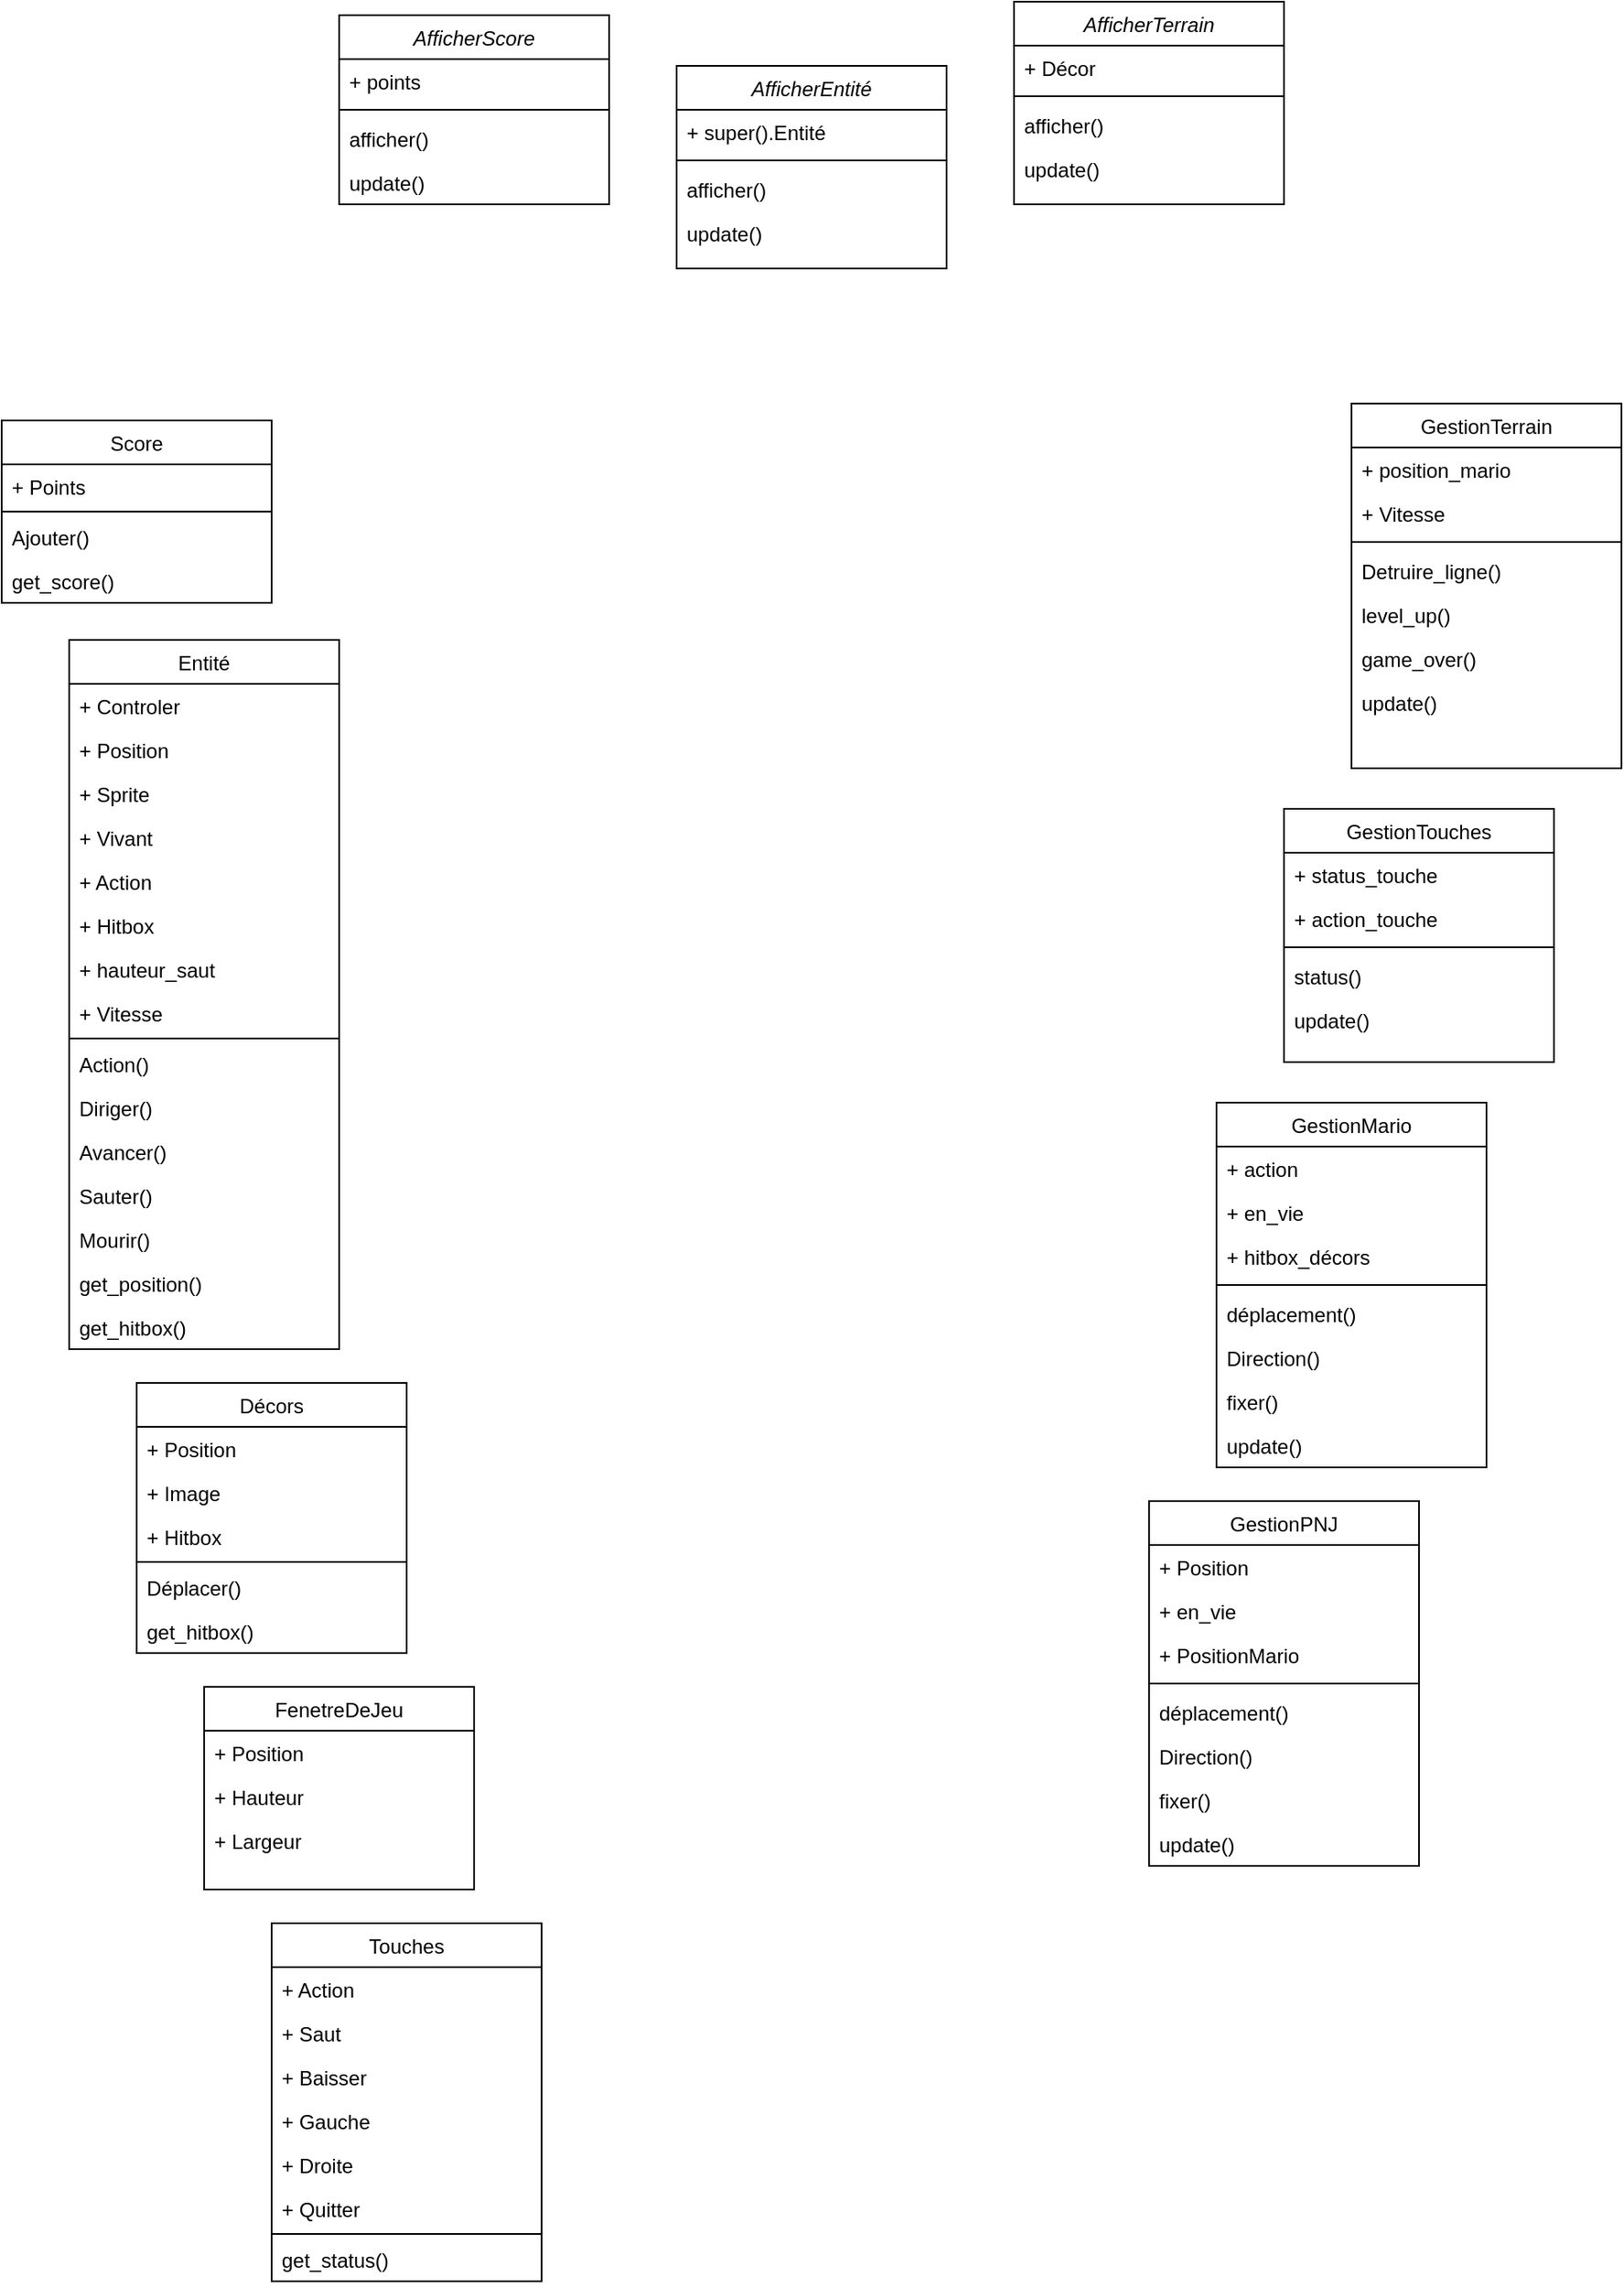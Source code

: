 <mxfile version="14.4.1" type="device"><diagram id="C5RBs43oDa-KdzZeNtuy" name="Page-1"><mxGraphModel dx="1422" dy="1963" grid="1" gridSize="10" guides="1" tooltips="1" connect="1" arrows="1" fold="1" page="1" pageScale="1" pageWidth="827" pageHeight="1169" math="0" shadow="0"><root><mxCell id="WIyWlLk6GJQsqaUBKTNV-0"/><mxCell id="WIyWlLk6GJQsqaUBKTNV-1" parent="WIyWlLk6GJQsqaUBKTNV-0"/><mxCell id="zkfFHV4jXpPFQw0GAbJ--0" value="AfficherTerrain" style="swimlane;fontStyle=2;align=center;verticalAlign=top;childLayout=stackLayout;horizontal=1;startSize=26;horizontalStack=0;resizeParent=1;resizeLast=0;collapsible=1;marginBottom=0;rounded=0;shadow=0;strokeWidth=1;" parent="WIyWlLk6GJQsqaUBKTNV-1" vertex="1"><mxGeometry x="800" y="-598" width="160" height="120" as="geometry"><mxRectangle x="230" y="140" width="160" height="26" as="alternateBounds"/></mxGeometry></mxCell><mxCell id="zkfFHV4jXpPFQw0GAbJ--3" value="+ Décor" style="text;align=left;verticalAlign=top;spacingLeft=4;spacingRight=4;overflow=hidden;rotatable=0;points=[[0,0.5],[1,0.5]];portConstraint=eastwest;rounded=0;shadow=0;html=0;" parent="zkfFHV4jXpPFQw0GAbJ--0" vertex="1"><mxGeometry y="26" width="160" height="26" as="geometry"/></mxCell><mxCell id="zkfFHV4jXpPFQw0GAbJ--4" value="" style="line;html=1;strokeWidth=1;align=left;verticalAlign=middle;spacingTop=-1;spacingLeft=3;spacingRight=3;rotatable=0;labelPosition=right;points=[];portConstraint=eastwest;" parent="zkfFHV4jXpPFQw0GAbJ--0" vertex="1"><mxGeometry y="52" width="160" height="8" as="geometry"/></mxCell><mxCell id="nW6dupAHEhAxC_Dzua4t-54" value="afficher()" style="text;align=left;verticalAlign=top;spacingLeft=4;spacingRight=4;overflow=hidden;rotatable=0;points=[[0,0.5],[1,0.5]];portConstraint=eastwest;" parent="zkfFHV4jXpPFQw0GAbJ--0" vertex="1"><mxGeometry y="60" width="160" height="26" as="geometry"/></mxCell><mxCell id="zkfFHV4jXpPFQw0GAbJ--5" value="update()" style="text;align=left;verticalAlign=top;spacingLeft=4;spacingRight=4;overflow=hidden;rotatable=0;points=[[0,0.5],[1,0.5]];portConstraint=eastwest;" parent="zkfFHV4jXpPFQw0GAbJ--0" vertex="1"><mxGeometry y="86" width="160" height="26" as="geometry"/></mxCell><mxCell id="zkfFHV4jXpPFQw0GAbJ--6" value="Entité" style="swimlane;fontStyle=0;align=center;verticalAlign=top;childLayout=stackLayout;horizontal=1;startSize=26;horizontalStack=0;resizeParent=1;resizeLast=0;collapsible=1;marginBottom=0;rounded=0;shadow=0;strokeWidth=1;" parent="WIyWlLk6GJQsqaUBKTNV-1" vertex="1"><mxGeometry x="240" y="-220" width="160" height="420" as="geometry"><mxRectangle x="130" y="380" width="160" height="26" as="alternateBounds"/></mxGeometry></mxCell><mxCell id="QjrtEbENdcelF-eC6vMP-17" value="+ Controler&#10;" style="text;align=left;verticalAlign=top;spacingLeft=4;spacingRight=4;overflow=hidden;rotatable=0;points=[[0,0.5],[1,0.5]];portConstraint=eastwest;rounded=0;shadow=0;html=0;" parent="zkfFHV4jXpPFQw0GAbJ--6" vertex="1"><mxGeometry y="26" width="160" height="26" as="geometry"/></mxCell><mxCell id="zkfFHV4jXpPFQw0GAbJ--7" value="+ Position" style="text;align=left;verticalAlign=top;spacingLeft=4;spacingRight=4;overflow=hidden;rotatable=0;points=[[0,0.5],[1,0.5]];portConstraint=eastwest;" parent="zkfFHV4jXpPFQw0GAbJ--6" vertex="1"><mxGeometry y="52" width="160" height="26" as="geometry"/></mxCell><mxCell id="zkfFHV4jXpPFQw0GAbJ--8" value="+ Sprite&#10;" style="text;align=left;verticalAlign=top;spacingLeft=4;spacingRight=4;overflow=hidden;rotatable=0;points=[[0,0.5],[1,0.5]];portConstraint=eastwest;rounded=0;shadow=0;html=0;" parent="zkfFHV4jXpPFQw0GAbJ--6" vertex="1"><mxGeometry y="78" width="160" height="26" as="geometry"/></mxCell><mxCell id="nW6dupAHEhAxC_Dzua4t-1" value="+ Vivant&#10;" style="text;align=left;verticalAlign=top;spacingLeft=4;spacingRight=4;overflow=hidden;rotatable=0;points=[[0,0.5],[1,0.5]];portConstraint=eastwest;rounded=0;shadow=0;html=0;" parent="zkfFHV4jXpPFQw0GAbJ--6" vertex="1"><mxGeometry y="104" width="160" height="26" as="geometry"/></mxCell><mxCell id="QjrtEbENdcelF-eC6vMP-27" value="+ Action&#10;" style="text;align=left;verticalAlign=top;spacingLeft=4;spacingRight=4;overflow=hidden;rotatable=0;points=[[0,0.5],[1,0.5]];portConstraint=eastwest;rounded=0;shadow=0;html=0;" parent="zkfFHV4jXpPFQw0GAbJ--6" vertex="1"><mxGeometry y="130" width="160" height="26" as="geometry"/></mxCell><mxCell id="QjrtEbENdcelF-eC6vMP-2" value="+ Hitbox&#10;" style="text;align=left;verticalAlign=top;spacingLeft=4;spacingRight=4;overflow=hidden;rotatable=0;points=[[0,0.5],[1,0.5]];portConstraint=eastwest;rounded=0;shadow=0;html=0;" parent="zkfFHV4jXpPFQw0GAbJ--6" vertex="1"><mxGeometry y="156" width="160" height="26" as="geometry"/></mxCell><mxCell id="QjrtEbENdcelF-eC6vMP-1" value="+ hauteur_saut&#10;" style="text;align=left;verticalAlign=top;spacingLeft=4;spacingRight=4;overflow=hidden;rotatable=0;points=[[0,0.5],[1,0.5]];portConstraint=eastwest;rounded=0;shadow=0;html=0;" parent="zkfFHV4jXpPFQw0GAbJ--6" vertex="1"><mxGeometry y="182" width="160" height="26" as="geometry"/></mxCell><mxCell id="nW6dupAHEhAxC_Dzua4t-2" value="+ Vitesse&#10;" style="text;align=left;verticalAlign=top;spacingLeft=4;spacingRight=4;overflow=hidden;rotatable=0;points=[[0,0.5],[1,0.5]];portConstraint=eastwest;rounded=0;shadow=0;html=0;" parent="zkfFHV4jXpPFQw0GAbJ--6" vertex="1"><mxGeometry y="208" width="160" height="26" as="geometry"/></mxCell><mxCell id="zkfFHV4jXpPFQw0GAbJ--9" value="" style="line;html=1;strokeWidth=1;align=left;verticalAlign=middle;spacingTop=-1;spacingLeft=3;spacingRight=3;rotatable=0;labelPosition=right;points=[];portConstraint=eastwest;" parent="zkfFHV4jXpPFQw0GAbJ--6" vertex="1"><mxGeometry y="234" width="160" height="4" as="geometry"/></mxCell><mxCell id="QjrtEbENdcelF-eC6vMP-28" value="Action()" style="text;align=left;verticalAlign=top;spacingLeft=4;spacingRight=4;overflow=hidden;rotatable=0;points=[[0,0.5],[1,0.5]];portConstraint=eastwest;" parent="zkfFHV4jXpPFQw0GAbJ--6" vertex="1"><mxGeometry y="238" width="160" height="26" as="geometry"/></mxCell><mxCell id="zkfFHV4jXpPFQw0GAbJ--11" value="Diriger()" style="text;align=left;verticalAlign=top;spacingLeft=4;spacingRight=4;overflow=hidden;rotatable=0;points=[[0,0.5],[1,0.5]];portConstraint=eastwest;" parent="zkfFHV4jXpPFQw0GAbJ--6" vertex="1"><mxGeometry y="264" width="160" height="26" as="geometry"/></mxCell><mxCell id="QjrtEbENdcelF-eC6vMP-3" value="Avancer()" style="text;align=left;verticalAlign=top;spacingLeft=4;spacingRight=4;overflow=hidden;rotatable=0;points=[[0,0.5],[1,0.5]];portConstraint=eastwest;" parent="zkfFHV4jXpPFQw0GAbJ--6" vertex="1"><mxGeometry y="290" width="160" height="26" as="geometry"/></mxCell><mxCell id="nW6dupAHEhAxC_Dzua4t-3" value="Sauter()" style="text;align=left;verticalAlign=top;spacingLeft=4;spacingRight=4;overflow=hidden;rotatable=0;points=[[0,0.5],[1,0.5]];portConstraint=eastwest;fontStyle=0" parent="zkfFHV4jXpPFQw0GAbJ--6" vertex="1"><mxGeometry y="316" width="160" height="26" as="geometry"/></mxCell><mxCell id="zkfFHV4jXpPFQw0GAbJ--10" value="Mourir()" style="text;align=left;verticalAlign=top;spacingLeft=4;spacingRight=4;overflow=hidden;rotatable=0;points=[[0,0.5],[1,0.5]];portConstraint=eastwest;fontStyle=0" parent="zkfFHV4jXpPFQw0GAbJ--6" vertex="1"><mxGeometry y="342" width="160" height="26" as="geometry"/></mxCell><mxCell id="QjrtEbENdcelF-eC6vMP-26" value="get_position()" style="text;align=left;verticalAlign=top;spacingLeft=4;spacingRight=4;overflow=hidden;rotatable=0;points=[[0,0.5],[1,0.5]];portConstraint=eastwest;" parent="zkfFHV4jXpPFQw0GAbJ--6" vertex="1"><mxGeometry y="368" width="160" height="26" as="geometry"/></mxCell><mxCell id="QjrtEbENdcelF-eC6vMP-32" value="get_hitbox()" style="text;align=left;verticalAlign=top;spacingLeft=4;spacingRight=4;overflow=hidden;rotatable=0;points=[[0,0.5],[1,0.5]];portConstraint=eastwest;" parent="zkfFHV4jXpPFQw0GAbJ--6" vertex="1"><mxGeometry y="394" width="160" height="26" as="geometry"/></mxCell><mxCell id="zkfFHV4jXpPFQw0GAbJ--17" value="GestionTerrain" style="swimlane;fontStyle=0;align=center;verticalAlign=top;childLayout=stackLayout;horizontal=1;startSize=26;horizontalStack=0;resizeParent=1;resizeLast=0;collapsible=1;marginBottom=0;rounded=0;shadow=0;strokeWidth=1;" parent="WIyWlLk6GJQsqaUBKTNV-1" vertex="1"><mxGeometry x="1000" y="-360" width="160" height="216" as="geometry"><mxRectangle x="550" y="140" width="160" height="26" as="alternateBounds"/></mxGeometry></mxCell><mxCell id="zkfFHV4jXpPFQw0GAbJ--18" value="+ position_mario" style="text;align=left;verticalAlign=top;spacingLeft=4;spacingRight=4;overflow=hidden;rotatable=0;points=[[0,0.5],[1,0.5]];portConstraint=eastwest;" parent="zkfFHV4jXpPFQw0GAbJ--17" vertex="1"><mxGeometry y="26" width="160" height="26" as="geometry"/></mxCell><mxCell id="zkfFHV4jXpPFQw0GAbJ--20" value="+ Vitesse" style="text;align=left;verticalAlign=top;spacingLeft=4;spacingRight=4;overflow=hidden;rotatable=0;points=[[0,0.5],[1,0.5]];portConstraint=eastwest;rounded=0;shadow=0;html=0;" parent="zkfFHV4jXpPFQw0GAbJ--17" vertex="1"><mxGeometry y="52" width="160" height="26" as="geometry"/></mxCell><mxCell id="zkfFHV4jXpPFQw0GAbJ--23" value="" style="line;html=1;strokeWidth=1;align=left;verticalAlign=middle;spacingTop=-1;spacingLeft=3;spacingRight=3;rotatable=0;labelPosition=right;points=[];portConstraint=eastwest;" parent="zkfFHV4jXpPFQw0GAbJ--17" vertex="1"><mxGeometry y="78" width="160" height="8" as="geometry"/></mxCell><mxCell id="zkfFHV4jXpPFQw0GAbJ--24" value="Detruire_ligne()" style="text;align=left;verticalAlign=top;spacingLeft=4;spacingRight=4;overflow=hidden;rotatable=0;points=[[0,0.5],[1,0.5]];portConstraint=eastwest;" parent="zkfFHV4jXpPFQw0GAbJ--17" vertex="1"><mxGeometry y="86" width="160" height="26" as="geometry"/></mxCell><mxCell id="zkfFHV4jXpPFQw0GAbJ--25" value="level_up()" style="text;align=left;verticalAlign=top;spacingLeft=4;spacingRight=4;overflow=hidden;rotatable=0;points=[[0,0.5],[1,0.5]];portConstraint=eastwest;" parent="zkfFHV4jXpPFQw0GAbJ--17" vertex="1"><mxGeometry y="112" width="160" height="26" as="geometry"/></mxCell><mxCell id="nW6dupAHEhAxC_Dzua4t-70" value="game_over()" style="text;align=left;verticalAlign=top;spacingLeft=4;spacingRight=4;overflow=hidden;rotatable=0;points=[[0,0.5],[1,0.5]];portConstraint=eastwest;" parent="zkfFHV4jXpPFQw0GAbJ--17" vertex="1"><mxGeometry y="138" width="160" height="26" as="geometry"/></mxCell><mxCell id="nW6dupAHEhAxC_Dzua4t-80" value="update()" style="text;align=left;verticalAlign=top;spacingLeft=4;spacingRight=4;overflow=hidden;rotatable=0;points=[[0,0.5],[1,0.5]];portConstraint=eastwest;" parent="zkfFHV4jXpPFQw0GAbJ--17" vertex="1"><mxGeometry y="164" width="160" height="26" as="geometry"/></mxCell><mxCell id="nW6dupAHEhAxC_Dzua4t-4" value="Score" style="swimlane;fontStyle=0;align=center;verticalAlign=top;childLayout=stackLayout;horizontal=1;startSize=26;horizontalStack=0;resizeParent=1;resizeLast=0;collapsible=1;marginBottom=0;rounded=0;shadow=0;strokeWidth=1;" parent="WIyWlLk6GJQsqaUBKTNV-1" vertex="1"><mxGeometry x="200" y="-350" width="160" height="108" as="geometry"><mxRectangle x="130" y="380" width="160" height="26" as="alternateBounds"/></mxGeometry></mxCell><mxCell id="nW6dupAHEhAxC_Dzua4t-5" value="+ Points" style="text;align=left;verticalAlign=top;spacingLeft=4;spacingRight=4;overflow=hidden;rotatable=0;points=[[0,0.5],[1,0.5]];portConstraint=eastwest;" parent="nW6dupAHEhAxC_Dzua4t-4" vertex="1"><mxGeometry y="26" width="160" height="26" as="geometry"/></mxCell><mxCell id="nW6dupAHEhAxC_Dzua4t-10" value="" style="line;html=1;strokeWidth=1;align=left;verticalAlign=middle;spacingTop=-1;spacingLeft=3;spacingRight=3;rotatable=0;labelPosition=right;points=[];portConstraint=eastwest;" parent="nW6dupAHEhAxC_Dzua4t-4" vertex="1"><mxGeometry y="52" width="160" height="4" as="geometry"/></mxCell><mxCell id="nW6dupAHEhAxC_Dzua4t-11" value="Ajouter()" style="text;align=left;verticalAlign=top;spacingLeft=4;spacingRight=4;overflow=hidden;rotatable=0;points=[[0,0.5],[1,0.5]];portConstraint=eastwest;" parent="nW6dupAHEhAxC_Dzua4t-4" vertex="1"><mxGeometry y="56" width="160" height="26" as="geometry"/></mxCell><mxCell id="QjrtEbENdcelF-eC6vMP-4" value="get_score()" style="text;align=left;verticalAlign=top;spacingLeft=4;spacingRight=4;overflow=hidden;rotatable=0;points=[[0,0.5],[1,0.5]];portConstraint=eastwest;" parent="nW6dupAHEhAxC_Dzua4t-4" vertex="1"><mxGeometry y="82" width="160" height="26" as="geometry"/></mxCell><mxCell id="nW6dupAHEhAxC_Dzua4t-14" value="FenetreDeJeu" style="swimlane;fontStyle=0;align=center;verticalAlign=top;childLayout=stackLayout;horizontal=1;startSize=26;horizontalStack=0;resizeParent=1;resizeLast=0;collapsible=1;marginBottom=0;rounded=0;shadow=0;strokeWidth=1;" parent="WIyWlLk6GJQsqaUBKTNV-1" vertex="1"><mxGeometry x="320" y="400" width="160" height="120" as="geometry"><mxRectangle x="130" y="380" width="160" height="26" as="alternateBounds"/></mxGeometry></mxCell><mxCell id="nW6dupAHEhAxC_Dzua4t-15" value="+ Position" style="text;align=left;verticalAlign=top;spacingLeft=4;spacingRight=4;overflow=hidden;rotatable=0;points=[[0,0.5],[1,0.5]];portConstraint=eastwest;" parent="nW6dupAHEhAxC_Dzua4t-14" vertex="1"><mxGeometry y="26" width="160" height="26" as="geometry"/></mxCell><mxCell id="nW6dupAHEhAxC_Dzua4t-16" value="+ Hauteur&#10;" style="text;align=left;verticalAlign=top;spacingLeft=4;spacingRight=4;overflow=hidden;rotatable=0;points=[[0,0.5],[1,0.5]];portConstraint=eastwest;rounded=0;shadow=0;html=0;" parent="nW6dupAHEhAxC_Dzua4t-14" vertex="1"><mxGeometry y="52" width="160" height="26" as="geometry"/></mxCell><mxCell id="nW6dupAHEhAxC_Dzua4t-17" value="+ Largeur&#10;" style="text;align=left;verticalAlign=top;spacingLeft=4;spacingRight=4;overflow=hidden;rotatable=0;points=[[0,0.5],[1,0.5]];portConstraint=eastwest;rounded=0;shadow=0;html=0;" parent="nW6dupAHEhAxC_Dzua4t-14" vertex="1"><mxGeometry y="78" width="160" height="26" as="geometry"/></mxCell><mxCell id="nW6dupAHEhAxC_Dzua4t-24" value="Décors" style="swimlane;fontStyle=0;align=center;verticalAlign=top;childLayout=stackLayout;horizontal=1;startSize=26;horizontalStack=0;resizeParent=1;resizeLast=0;collapsible=1;marginBottom=0;rounded=0;shadow=0;strokeWidth=1;" parent="WIyWlLk6GJQsqaUBKTNV-1" vertex="1"><mxGeometry x="280" y="220" width="160" height="160" as="geometry"><mxRectangle x="130" y="380" width="160" height="26" as="alternateBounds"/></mxGeometry></mxCell><mxCell id="nW6dupAHEhAxC_Dzua4t-25" value="+ Position" style="text;align=left;verticalAlign=top;spacingLeft=4;spacingRight=4;overflow=hidden;rotatable=0;points=[[0,0.5],[1,0.5]];portConstraint=eastwest;" parent="nW6dupAHEhAxC_Dzua4t-24" vertex="1"><mxGeometry y="26" width="160" height="26" as="geometry"/></mxCell><mxCell id="QjrtEbENdcelF-eC6vMP-29" value="+ Image&#10;" style="text;align=left;verticalAlign=top;spacingLeft=4;spacingRight=4;overflow=hidden;rotatable=0;points=[[0,0.5],[1,0.5]];portConstraint=eastwest;rounded=0;shadow=0;html=0;" parent="nW6dupAHEhAxC_Dzua4t-24" vertex="1"><mxGeometry y="52" width="160" height="26" as="geometry"/></mxCell><mxCell id="nW6dupAHEhAxC_Dzua4t-28" value="+ Hitbox&#10;" style="text;align=left;verticalAlign=top;spacingLeft=4;spacingRight=4;overflow=hidden;rotatable=0;points=[[0,0.5],[1,0.5]];portConstraint=eastwest;rounded=0;shadow=0;html=0;" parent="nW6dupAHEhAxC_Dzua4t-24" vertex="1"><mxGeometry y="78" width="160" height="26" as="geometry"/></mxCell><mxCell id="nW6dupAHEhAxC_Dzua4t-30" value="" style="line;html=1;strokeWidth=1;align=left;verticalAlign=middle;spacingTop=-1;spacingLeft=3;spacingRight=3;rotatable=0;labelPosition=right;points=[];portConstraint=eastwest;" parent="nW6dupAHEhAxC_Dzua4t-24" vertex="1"><mxGeometry y="104" width="160" height="4" as="geometry"/></mxCell><mxCell id="nW6dupAHEhAxC_Dzua4t-31" value="Déplacer()" style="text;align=left;verticalAlign=top;spacingLeft=4;spacingRight=4;overflow=hidden;rotatable=0;points=[[0,0.5],[1,0.5]];portConstraint=eastwest;" parent="nW6dupAHEhAxC_Dzua4t-24" vertex="1"><mxGeometry y="108" width="160" height="26" as="geometry"/></mxCell><mxCell id="QjrtEbENdcelF-eC6vMP-30" value="get_hitbox()" style="text;align=left;verticalAlign=top;spacingLeft=4;spacingRight=4;overflow=hidden;rotatable=0;points=[[0,0.5],[1,0.5]];portConstraint=eastwest;" parent="nW6dupAHEhAxC_Dzua4t-24" vertex="1"><mxGeometry y="134" width="160" height="26" as="geometry"/></mxCell><mxCell id="nW6dupAHEhAxC_Dzua4t-34" value="Touches" style="swimlane;fontStyle=0;align=center;verticalAlign=top;childLayout=stackLayout;horizontal=1;startSize=26;horizontalStack=0;resizeParent=1;resizeLast=0;collapsible=1;marginBottom=0;rounded=0;shadow=0;strokeWidth=1;" parent="WIyWlLk6GJQsqaUBKTNV-1" vertex="1"><mxGeometry x="360" y="540" width="160" height="212" as="geometry"><mxRectangle x="130" y="380" width="160" height="26" as="alternateBounds"/></mxGeometry></mxCell><mxCell id="nW6dupAHEhAxC_Dzua4t-36" value="+ Action" style="text;align=left;verticalAlign=top;spacingLeft=4;spacingRight=4;overflow=hidden;rotatable=0;points=[[0,0.5],[1,0.5]];portConstraint=eastwest;rounded=0;shadow=0;html=0;" parent="nW6dupAHEhAxC_Dzua4t-34" vertex="1"><mxGeometry y="26" width="160" height="26" as="geometry"/></mxCell><mxCell id="nW6dupAHEhAxC_Dzua4t-35" value="+ Saut" style="text;align=left;verticalAlign=top;spacingLeft=4;spacingRight=4;overflow=hidden;rotatable=0;points=[[0,0.5],[1,0.5]];portConstraint=eastwest;" parent="nW6dupAHEhAxC_Dzua4t-34" vertex="1"><mxGeometry y="52" width="160" height="26" as="geometry"/></mxCell><mxCell id="QjrtEbENdcelF-eC6vMP-0" value="+ Baisser" style="text;align=left;verticalAlign=top;spacingLeft=4;spacingRight=4;overflow=hidden;rotatable=0;points=[[0,0.5],[1,0.5]];portConstraint=eastwest;" parent="nW6dupAHEhAxC_Dzua4t-34" vertex="1"><mxGeometry y="78" width="160" height="26" as="geometry"/></mxCell><mxCell id="nW6dupAHEhAxC_Dzua4t-45" value="+ Gauche&#10;" style="text;align=left;verticalAlign=top;spacingLeft=4;spacingRight=4;overflow=hidden;rotatable=0;points=[[0,0.5],[1,0.5]];portConstraint=eastwest;rounded=0;shadow=0;html=0;" parent="nW6dupAHEhAxC_Dzua4t-34" vertex="1"><mxGeometry y="104" width="160" height="26" as="geometry"/></mxCell><mxCell id="nW6dupAHEhAxC_Dzua4t-46" value="+ Droite&#10;" style="text;align=left;verticalAlign=top;spacingLeft=4;spacingRight=4;overflow=hidden;rotatable=0;points=[[0,0.5],[1,0.5]];portConstraint=eastwest;rounded=0;shadow=0;html=0;" parent="nW6dupAHEhAxC_Dzua4t-34" vertex="1"><mxGeometry y="130" width="160" height="26" as="geometry"/></mxCell><mxCell id="nW6dupAHEhAxC_Dzua4t-37" value="+ Quitter&#10;" style="text;align=left;verticalAlign=top;spacingLeft=4;spacingRight=4;overflow=hidden;rotatable=0;points=[[0,0.5],[1,0.5]];portConstraint=eastwest;rounded=0;shadow=0;html=0;" parent="nW6dupAHEhAxC_Dzua4t-34" vertex="1"><mxGeometry y="156" width="160" height="26" as="geometry"/></mxCell><mxCell id="nW6dupAHEhAxC_Dzua4t-40" value="" style="line;html=1;strokeWidth=1;align=left;verticalAlign=middle;spacingTop=-1;spacingLeft=3;spacingRight=3;rotatable=0;labelPosition=right;points=[];portConstraint=eastwest;" parent="nW6dupAHEhAxC_Dzua4t-34" vertex="1"><mxGeometry y="182" width="160" height="4" as="geometry"/></mxCell><mxCell id="nW6dupAHEhAxC_Dzua4t-41" value="get_status()" style="text;align=left;verticalAlign=top;spacingLeft=4;spacingRight=4;overflow=hidden;rotatable=0;points=[[0,0.5],[1,0.5]];portConstraint=eastwest;" parent="nW6dupAHEhAxC_Dzua4t-34" vertex="1"><mxGeometry y="186" width="160" height="26" as="geometry"/></mxCell><mxCell id="nW6dupAHEhAxC_Dzua4t-48" value="AfficherScore" style="swimlane;fontStyle=2;align=center;verticalAlign=top;childLayout=stackLayout;horizontal=1;startSize=26;horizontalStack=0;resizeParent=1;resizeLast=0;collapsible=1;marginBottom=0;rounded=0;shadow=0;strokeWidth=1;" parent="WIyWlLk6GJQsqaUBKTNV-1" vertex="1"><mxGeometry x="400" y="-590" width="160" height="112" as="geometry"><mxRectangle x="230" y="140" width="160" height="26" as="alternateBounds"/></mxGeometry></mxCell><mxCell id="nW6dupAHEhAxC_Dzua4t-49" value="+ points" style="text;align=left;verticalAlign=top;spacingLeft=4;spacingRight=4;overflow=hidden;rotatable=0;points=[[0,0.5],[1,0.5]];portConstraint=eastwest;" parent="nW6dupAHEhAxC_Dzua4t-48" vertex="1"><mxGeometry y="26" width="160" height="26" as="geometry"/></mxCell><mxCell id="nW6dupAHEhAxC_Dzua4t-52" value="" style="line;html=1;strokeWidth=1;align=left;verticalAlign=middle;spacingTop=-1;spacingLeft=3;spacingRight=3;rotatable=0;labelPosition=right;points=[];portConstraint=eastwest;" parent="nW6dupAHEhAxC_Dzua4t-48" vertex="1"><mxGeometry y="52" width="160" height="8" as="geometry"/></mxCell><mxCell id="nW6dupAHEhAxC_Dzua4t-53" value="afficher()" style="text;align=left;verticalAlign=top;spacingLeft=4;spacingRight=4;overflow=hidden;rotatable=0;points=[[0,0.5],[1,0.5]];portConstraint=eastwest;" parent="nW6dupAHEhAxC_Dzua4t-48" vertex="1"><mxGeometry y="60" width="160" height="26" as="geometry"/></mxCell><mxCell id="nW6dupAHEhAxC_Dzua4t-55" value="update()" style="text;align=left;verticalAlign=top;spacingLeft=4;spacingRight=4;overflow=hidden;rotatable=0;points=[[0,0.5],[1,0.5]];portConstraint=eastwest;" parent="nW6dupAHEhAxC_Dzua4t-48" vertex="1"><mxGeometry y="86" width="160" height="26" as="geometry"/></mxCell><mxCell id="nW6dupAHEhAxC_Dzua4t-56" value="AfficherEntité" style="swimlane;fontStyle=2;align=center;verticalAlign=top;childLayout=stackLayout;horizontal=1;startSize=26;horizontalStack=0;resizeParent=1;resizeLast=0;collapsible=1;marginBottom=0;rounded=0;shadow=0;strokeWidth=1;" parent="WIyWlLk6GJQsqaUBKTNV-1" vertex="1"><mxGeometry x="600" y="-560" width="160" height="120" as="geometry"><mxRectangle x="230" y="140" width="160" height="26" as="alternateBounds"/></mxGeometry></mxCell><mxCell id="nW6dupAHEhAxC_Dzua4t-57" value="+ super().Entité" style="text;align=left;verticalAlign=top;spacingLeft=4;spacingRight=4;overflow=hidden;rotatable=0;points=[[0,0.5],[1,0.5]];portConstraint=eastwest;rounded=0;shadow=0;html=0;" parent="nW6dupAHEhAxC_Dzua4t-56" vertex="1"><mxGeometry y="26" width="160" height="26" as="geometry"/></mxCell><mxCell id="nW6dupAHEhAxC_Dzua4t-58" value="" style="line;html=1;strokeWidth=1;align=left;verticalAlign=middle;spacingTop=-1;spacingLeft=3;spacingRight=3;rotatable=0;labelPosition=right;points=[];portConstraint=eastwest;" parent="nW6dupAHEhAxC_Dzua4t-56" vertex="1"><mxGeometry y="52" width="160" height="8" as="geometry"/></mxCell><mxCell id="nW6dupAHEhAxC_Dzua4t-59" value="afficher()" style="text;align=left;verticalAlign=top;spacingLeft=4;spacingRight=4;overflow=hidden;rotatable=0;points=[[0,0.5],[1,0.5]];portConstraint=eastwest;" parent="nW6dupAHEhAxC_Dzua4t-56" vertex="1"><mxGeometry y="60" width="160" height="26" as="geometry"/></mxCell><mxCell id="nW6dupAHEhAxC_Dzua4t-60" value="update()" style="text;align=left;verticalAlign=top;spacingLeft=4;spacingRight=4;overflow=hidden;rotatable=0;points=[[0,0.5],[1,0.5]];portConstraint=eastwest;" parent="nW6dupAHEhAxC_Dzua4t-56" vertex="1"><mxGeometry y="86" width="160" height="26" as="geometry"/></mxCell><mxCell id="nW6dupAHEhAxC_Dzua4t-61" value="GestionTouches" style="swimlane;fontStyle=0;align=center;verticalAlign=top;childLayout=stackLayout;horizontal=1;startSize=26;horizontalStack=0;resizeParent=1;resizeLast=0;collapsible=1;marginBottom=0;rounded=0;shadow=0;strokeWidth=1;" parent="WIyWlLk6GJQsqaUBKTNV-1" vertex="1"><mxGeometry x="960" y="-120" width="160" height="150" as="geometry"><mxRectangle x="550" y="140" width="160" height="26" as="alternateBounds"/></mxGeometry></mxCell><mxCell id="nW6dupAHEhAxC_Dzua4t-62" value="+ status_touche" style="text;align=left;verticalAlign=top;spacingLeft=4;spacingRight=4;overflow=hidden;rotatable=0;points=[[0,0.5],[1,0.5]];portConstraint=eastwest;" parent="nW6dupAHEhAxC_Dzua4t-61" vertex="1"><mxGeometry y="26" width="160" height="26" as="geometry"/></mxCell><mxCell id="nW6dupAHEhAxC_Dzua4t-64" value="+ action_touche" style="text;align=left;verticalAlign=top;spacingLeft=4;spacingRight=4;overflow=hidden;rotatable=0;points=[[0,0.5],[1,0.5]];portConstraint=eastwest;rounded=0;shadow=0;html=0;" parent="nW6dupAHEhAxC_Dzua4t-61" vertex="1"><mxGeometry y="52" width="160" height="26" as="geometry"/></mxCell><mxCell id="nW6dupAHEhAxC_Dzua4t-67" value="" style="line;html=1;strokeWidth=1;align=left;verticalAlign=middle;spacingTop=-1;spacingLeft=3;spacingRight=3;rotatable=0;labelPosition=right;points=[];portConstraint=eastwest;" parent="nW6dupAHEhAxC_Dzua4t-61" vertex="1"><mxGeometry y="78" width="160" height="8" as="geometry"/></mxCell><mxCell id="nW6dupAHEhAxC_Dzua4t-68" value="status()" style="text;align=left;verticalAlign=top;spacingLeft=4;spacingRight=4;overflow=hidden;rotatable=0;points=[[0,0.5],[1,0.5]];portConstraint=eastwest;" parent="nW6dupAHEhAxC_Dzua4t-61" vertex="1"><mxGeometry y="86" width="160" height="26" as="geometry"/></mxCell><mxCell id="nW6dupAHEhAxC_Dzua4t-69" value="update()" style="text;align=left;verticalAlign=top;spacingLeft=4;spacingRight=4;overflow=hidden;rotatable=0;points=[[0,0.5],[1,0.5]];portConstraint=eastwest;" parent="nW6dupAHEhAxC_Dzua4t-61" vertex="1"><mxGeometry y="112" width="160" height="26" as="geometry"/></mxCell><mxCell id="nW6dupAHEhAxC_Dzua4t-71" value="GestionMario" style="swimlane;fontStyle=0;align=center;verticalAlign=top;childLayout=stackLayout;horizontal=1;startSize=26;horizontalStack=0;resizeParent=1;resizeLast=0;collapsible=1;marginBottom=0;rounded=0;shadow=0;strokeWidth=1;" parent="WIyWlLk6GJQsqaUBKTNV-1" vertex="1"><mxGeometry x="920" y="54" width="160" height="216" as="geometry"><mxRectangle x="550" y="140" width="160" height="26" as="alternateBounds"/></mxGeometry></mxCell><mxCell id="nW6dupAHEhAxC_Dzua4t-73" value="+ action" style="text;align=left;verticalAlign=top;spacingLeft=4;spacingRight=4;overflow=hidden;rotatable=0;points=[[0,0.5],[1,0.5]];portConstraint=eastwest;rounded=0;shadow=0;html=0;" parent="nW6dupAHEhAxC_Dzua4t-71" vertex="1"><mxGeometry y="26" width="160" height="26" as="geometry"/></mxCell><mxCell id="WzS4LkA4VBMkGKWNEQPz-0" value="+ en_vie" style="text;align=left;verticalAlign=top;spacingLeft=4;spacingRight=4;overflow=hidden;rotatable=0;points=[[0,0.5],[1,0.5]];portConstraint=eastwest;rounded=0;shadow=0;html=0;" vertex="1" parent="nW6dupAHEhAxC_Dzua4t-71"><mxGeometry y="52" width="160" height="26" as="geometry"/></mxCell><mxCell id="QjrtEbENdcelF-eC6vMP-31" value="+ hitbox_décors" style="text;align=left;verticalAlign=top;spacingLeft=4;spacingRight=4;overflow=hidden;rotatable=0;points=[[0,0.5],[1,0.5]];portConstraint=eastwest;rounded=0;shadow=0;html=0;" parent="nW6dupAHEhAxC_Dzua4t-71" vertex="1"><mxGeometry y="78" width="160" height="26" as="geometry"/></mxCell><mxCell id="nW6dupAHEhAxC_Dzua4t-76" value="" style="line;html=1;strokeWidth=1;align=left;verticalAlign=middle;spacingTop=-1;spacingLeft=3;spacingRight=3;rotatable=0;labelPosition=right;points=[];portConstraint=eastwest;" parent="nW6dupAHEhAxC_Dzua4t-71" vertex="1"><mxGeometry y="104" width="160" height="8" as="geometry"/></mxCell><mxCell id="nW6dupAHEhAxC_Dzua4t-77" value="déplacement()" style="text;align=left;verticalAlign=top;spacingLeft=4;spacingRight=4;overflow=hidden;rotatable=0;points=[[0,0.5],[1,0.5]];portConstraint=eastwest;" parent="nW6dupAHEhAxC_Dzua4t-71" vertex="1"><mxGeometry y="112" width="160" height="26" as="geometry"/></mxCell><mxCell id="nW6dupAHEhAxC_Dzua4t-78" value="Direction()" style="text;align=left;verticalAlign=top;spacingLeft=4;spacingRight=4;overflow=hidden;rotatable=0;points=[[0,0.5],[1,0.5]];portConstraint=eastwest;" parent="nW6dupAHEhAxC_Dzua4t-71" vertex="1"><mxGeometry y="138" width="160" height="26" as="geometry"/></mxCell><mxCell id="nW6dupAHEhAxC_Dzua4t-79" value="fixer()" style="text;align=left;verticalAlign=top;spacingLeft=4;spacingRight=4;overflow=hidden;rotatable=0;points=[[0,0.5],[1,0.5]];portConstraint=eastwest;" parent="nW6dupAHEhAxC_Dzua4t-71" vertex="1"><mxGeometry y="164" width="160" height="26" as="geometry"/></mxCell><mxCell id="nW6dupAHEhAxC_Dzua4t-81" value="update()" style="text;align=left;verticalAlign=top;spacingLeft=4;spacingRight=4;overflow=hidden;rotatable=0;points=[[0,0.5],[1,0.5]];portConstraint=eastwest;" parent="nW6dupAHEhAxC_Dzua4t-71" vertex="1"><mxGeometry y="190" width="160" height="26" as="geometry"/></mxCell><mxCell id="QjrtEbENdcelF-eC6vMP-18" value="GestionPNJ" style="swimlane;fontStyle=0;align=center;verticalAlign=top;childLayout=stackLayout;horizontal=1;startSize=26;horizontalStack=0;resizeParent=1;resizeLast=0;collapsible=1;marginBottom=0;rounded=0;shadow=0;strokeWidth=1;" parent="WIyWlLk6GJQsqaUBKTNV-1" vertex="1"><mxGeometry x="880" y="290" width="160" height="216" as="geometry"><mxRectangle x="550" y="140" width="160" height="26" as="alternateBounds"/></mxGeometry></mxCell><mxCell id="QjrtEbENdcelF-eC6vMP-19" value="+ Position" style="text;align=left;verticalAlign=top;spacingLeft=4;spacingRight=4;overflow=hidden;rotatable=0;points=[[0,0.5],[1,0.5]];portConstraint=eastwest;rounded=0;shadow=0;html=0;" parent="QjrtEbENdcelF-eC6vMP-18" vertex="1"><mxGeometry y="26" width="160" height="26" as="geometry"/></mxCell><mxCell id="WzS4LkA4VBMkGKWNEQPz-1" value="+ en_vie" style="text;align=left;verticalAlign=top;spacingLeft=4;spacingRight=4;overflow=hidden;rotatable=0;points=[[0,0.5],[1,0.5]];portConstraint=eastwest;rounded=0;shadow=0;html=0;" vertex="1" parent="QjrtEbENdcelF-eC6vMP-18"><mxGeometry y="52" width="160" height="26" as="geometry"/></mxCell><mxCell id="QjrtEbENdcelF-eC6vMP-25" value="+ PositionMario" style="text;align=left;verticalAlign=top;spacingLeft=4;spacingRight=4;overflow=hidden;rotatable=0;points=[[0,0.5],[1,0.5]];portConstraint=eastwest;rounded=0;shadow=0;html=0;" parent="QjrtEbENdcelF-eC6vMP-18" vertex="1"><mxGeometry y="78" width="160" height="26" as="geometry"/></mxCell><mxCell id="QjrtEbENdcelF-eC6vMP-20" value="" style="line;html=1;strokeWidth=1;align=left;verticalAlign=middle;spacingTop=-1;spacingLeft=3;spacingRight=3;rotatable=0;labelPosition=right;points=[];portConstraint=eastwest;" parent="QjrtEbENdcelF-eC6vMP-18" vertex="1"><mxGeometry y="104" width="160" height="8" as="geometry"/></mxCell><mxCell id="QjrtEbENdcelF-eC6vMP-21" value="déplacement()" style="text;align=left;verticalAlign=top;spacingLeft=4;spacingRight=4;overflow=hidden;rotatable=0;points=[[0,0.5],[1,0.5]];portConstraint=eastwest;" parent="QjrtEbENdcelF-eC6vMP-18" vertex="1"><mxGeometry y="112" width="160" height="26" as="geometry"/></mxCell><mxCell id="QjrtEbENdcelF-eC6vMP-22" value="Direction()" style="text;align=left;verticalAlign=top;spacingLeft=4;spacingRight=4;overflow=hidden;rotatable=0;points=[[0,0.5],[1,0.5]];portConstraint=eastwest;" parent="QjrtEbENdcelF-eC6vMP-18" vertex="1"><mxGeometry y="138" width="160" height="26" as="geometry"/></mxCell><mxCell id="QjrtEbENdcelF-eC6vMP-23" value="fixer()" style="text;align=left;verticalAlign=top;spacingLeft=4;spacingRight=4;overflow=hidden;rotatable=0;points=[[0,0.5],[1,0.5]];portConstraint=eastwest;" parent="QjrtEbENdcelF-eC6vMP-18" vertex="1"><mxGeometry y="164" width="160" height="26" as="geometry"/></mxCell><mxCell id="QjrtEbENdcelF-eC6vMP-24" value="update()" style="text;align=left;verticalAlign=top;spacingLeft=4;spacingRight=4;overflow=hidden;rotatable=0;points=[[0,0.5],[1,0.5]];portConstraint=eastwest;" parent="QjrtEbENdcelF-eC6vMP-18" vertex="1"><mxGeometry y="190" width="160" height="26" as="geometry"/></mxCell></root></mxGraphModel></diagram></mxfile>